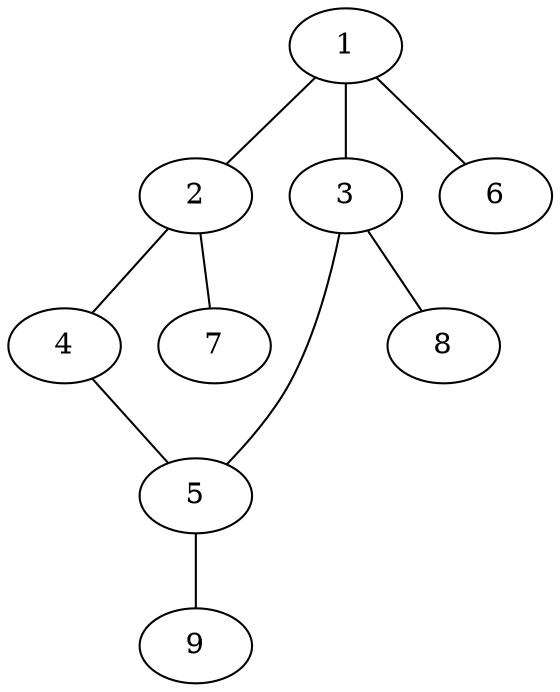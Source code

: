 graph molecule_359 {
	1	 [chem=C];
	2	 [chem=C];
	1 -- 2	 [valence=2];
	3	 [chem=N];
	1 -- 3	 [valence=1];
	6	 [chem=H];
	1 -- 6	 [valence=1];
	4	 [chem=N];
	2 -- 4	 [valence=1];
	7	 [chem=H];
	2 -- 7	 [valence=1];
	5	 [chem=C];
	3 -- 5	 [valence=1];
	8	 [chem=H];
	3 -- 8	 [valence=1];
	4 -- 5	 [valence=2];
	9	 [chem=H];
	5 -- 9	 [valence=1];
}
